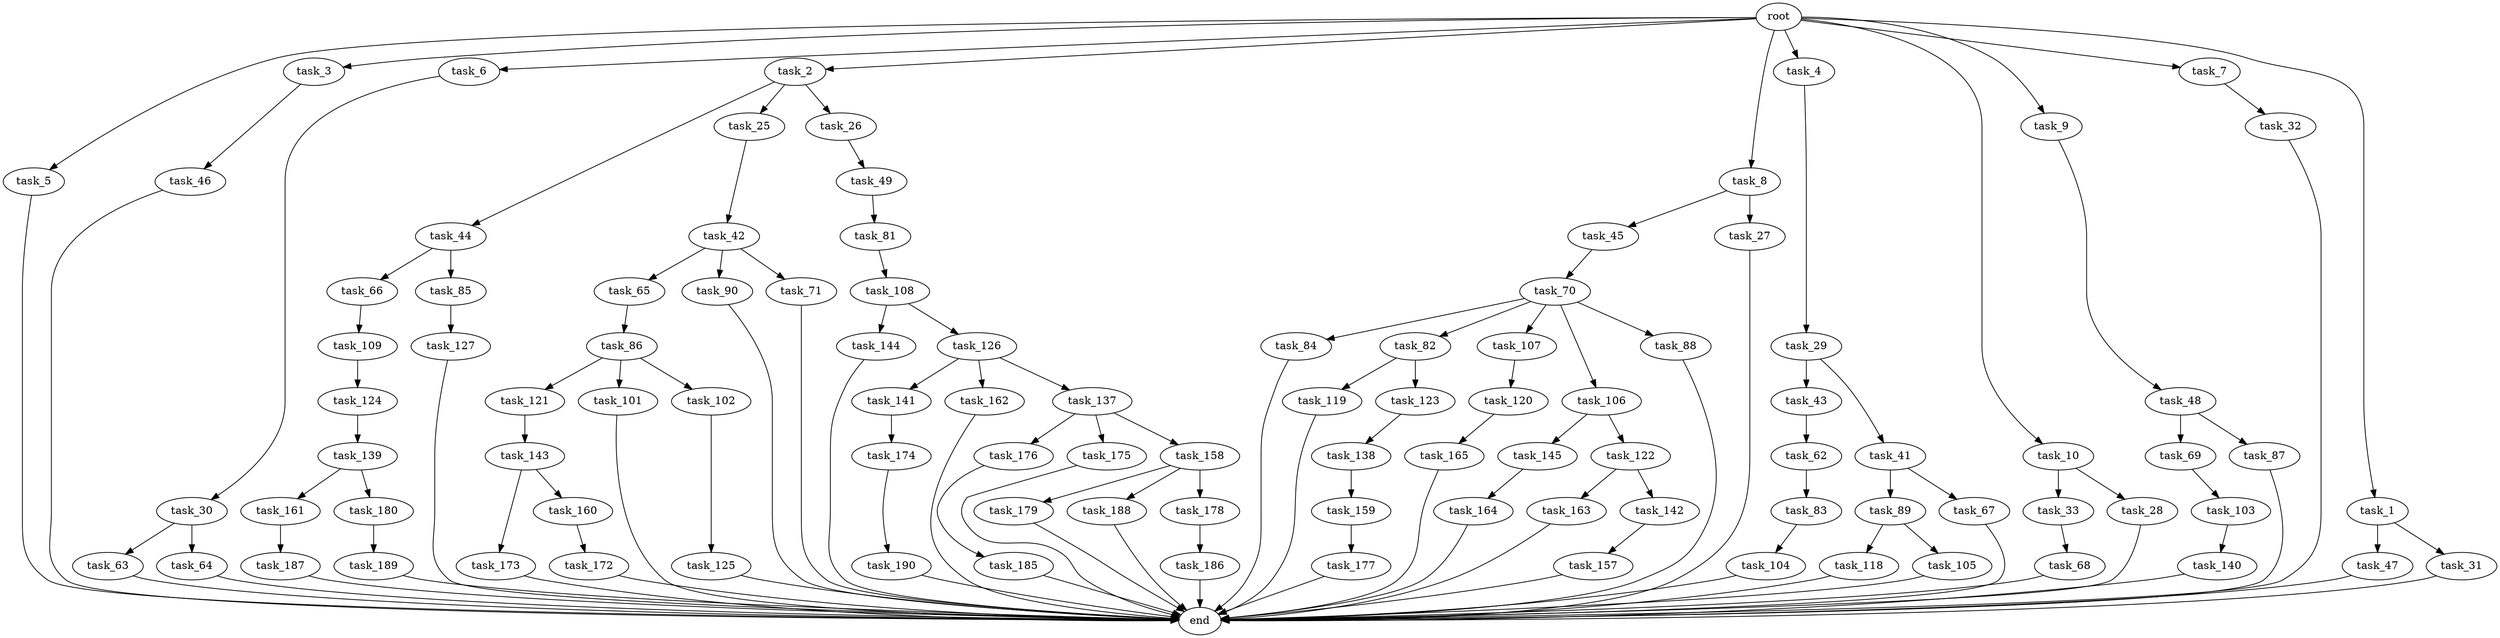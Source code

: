 digraph G {
  task_173 [size="54975581388.800003"];
  task_65 [size="69578470195.199997"];
  task_45 [size="42090679500.800003"];
  task_89 [size="30923764531.200001"];
  task_5 [size="102.400000"];
  task_47 [size="30923764531.200001"];
  task_90 [size="69578470195.199997"];
  task_3 [size="102.400000"];
  task_6 [size="102.400000"];
  task_30 [size="13743895347.200001"];
  task_2 [size="102.400000"];
  task_8 [size="102.400000"];
  task_44 [size="30923764531.200001"];
  task_163 [size="30923764531.200001"];
  task_69 [size="42090679500.800003"];
  task_84 [size="42090679500.800003"];
  task_49 [size="30923764531.200001"];
  task_187 [size="69578470195.199997"];
  task_86 [size="42090679500.800003"];
  task_145 [size="69578470195.199997"];
  task_109 [size="13743895347.200001"];
  task_177 [size="54975581388.800003"];
  task_33 [size="3435973836.800000"];
  task_118 [size="3435973836.800000"];
  task_189 [size="3435973836.800000"];
  task_138 [size="30923764531.200001"];
  task_71 [size="69578470195.199997"];
  task_160 [size="54975581388.800003"];
  task_105 [size="3435973836.800000"];
  task_48 [size="21474836480.000000"];
  task_4 [size="102.400000"];
  task_157 [size="30923764531.200001"];
  task_185 [size="85899345920.000000"];
  task_176 [size="69578470195.199997"];
  task_120 [size="85899345920.000000"];
  task_43 [size="54975581388.800003"];
  task_82 [size="42090679500.800003"];
  task_144 [size="85899345920.000000"];
  task_10 [size="102.400000"];
  task_161 [size="42090679500.800003"];
  task_127 [size="3435973836.800000"];
  task_83 [size="21474836480.000000"];
  task_103 [size="85899345920.000000"];
  task_165 [size="69578470195.199997"];
  task_62 [size="21474836480.000000"];
  task_9 [size="102.400000"];
  task_41 [size="54975581388.800003"];
  task_175 [size="69578470195.199997"];
  task_124 [size="7730941132.800000"];
  task_121 [size="30923764531.200001"];
  task_186 [size="54975581388.800003"];
  task_107 [size="42090679500.800003"];
  task_25 [size="30923764531.200001"];
  task_126 [size="85899345920.000000"];
  task_27 [size="42090679500.800003"];
  task_179 [size="85899345920.000000"];
  end [size="0.000000"];
  task_143 [size="13743895347.200001"];
  task_66 [size="30923764531.200001"];
  task_142 [size="30923764531.200001"];
  root [size="0.000000"];
  task_106 [size="42090679500.800003"];
  task_32 [size="85899345920.000000"];
  task_141 [size="85899345920.000000"];
  task_188 [size="85899345920.000000"];
  task_180 [size="42090679500.800003"];
  task_81 [size="85899345920.000000"];
  task_88 [size="42090679500.800003"];
  task_26 [size="30923764531.200001"];
  task_42 [size="7730941132.800000"];
  task_190 [size="13743895347.200001"];
  task_87 [size="42090679500.800003"];
  task_29 [size="13743895347.200001"];
  task_31 [size="30923764531.200001"];
  task_85 [size="30923764531.200001"];
  task_122 [size="69578470195.199997"];
  task_119 [size="3435973836.800000"];
  task_63 [size="69578470195.199997"];
  task_162 [size="85899345920.000000"];
  task_101 [size="30923764531.200001"];
  task_28 [size="3435973836.800000"];
  task_67 [size="30923764531.200001"];
  task_178 [size="85899345920.000000"];
  task_159 [size="13743895347.200001"];
  task_125 [size="3435973836.800000"];
  task_102 [size="30923764531.200001"];
  task_158 [size="69578470195.199997"];
  task_46 [size="21474836480.000000"];
  task_137 [size="85899345920.000000"];
  task_7 [size="102.400000"];
  task_139 [size="30923764531.200001"];
  task_164 [size="13743895347.200001"];
  task_140 [size="7730941132.800000"];
  task_1 [size="102.400000"];
  task_108 [size="54975581388.800003"];
  task_68 [size="54975581388.800003"];
  task_104 [size="54975581388.800003"];
  task_172 [size="30923764531.200001"];
  task_70 [size="3435973836.800000"];
  task_174 [size="3435973836.800000"];
  task_64 [size="69578470195.199997"];
  task_123 [size="3435973836.800000"];

  task_173 -> end [size="1.000000"];
  task_65 -> task_86 [size="411041792.000000"];
  task_45 -> task_70 [size="33554432.000000"];
  task_89 -> task_105 [size="33554432.000000"];
  task_89 -> task_118 [size="33554432.000000"];
  task_5 -> end [size="1.000000"];
  task_47 -> end [size="1.000000"];
  task_90 -> end [size="1.000000"];
  task_3 -> task_46 [size="209715200.000000"];
  task_6 -> task_30 [size="134217728.000000"];
  task_30 -> task_64 [size="679477248.000000"];
  task_30 -> task_63 [size="679477248.000000"];
  task_2 -> task_26 [size="301989888.000000"];
  task_2 -> task_44 [size="301989888.000000"];
  task_2 -> task_25 [size="301989888.000000"];
  task_8 -> task_27 [size="411041792.000000"];
  task_8 -> task_45 [size="411041792.000000"];
  task_44 -> task_66 [size="301989888.000000"];
  task_44 -> task_85 [size="301989888.000000"];
  task_163 -> end [size="1.000000"];
  task_69 -> task_103 [size="838860800.000000"];
  task_84 -> end [size="1.000000"];
  task_49 -> task_81 [size="838860800.000000"];
  task_187 -> end [size="1.000000"];
  task_86 -> task_101 [size="301989888.000000"];
  task_86 -> task_102 [size="301989888.000000"];
  task_86 -> task_121 [size="301989888.000000"];
  task_145 -> task_164 [size="134217728.000000"];
  task_109 -> task_124 [size="75497472.000000"];
  task_177 -> end [size="1.000000"];
  task_33 -> task_68 [size="536870912.000000"];
  task_118 -> end [size="1.000000"];
  task_189 -> end [size="1.000000"];
  task_138 -> task_159 [size="134217728.000000"];
  task_71 -> end [size="1.000000"];
  task_160 -> task_172 [size="301989888.000000"];
  task_105 -> end [size="1.000000"];
  task_48 -> task_87 [size="411041792.000000"];
  task_48 -> task_69 [size="411041792.000000"];
  task_4 -> task_29 [size="134217728.000000"];
  task_157 -> end [size="1.000000"];
  task_185 -> end [size="1.000000"];
  task_176 -> task_185 [size="838860800.000000"];
  task_120 -> task_165 [size="679477248.000000"];
  task_43 -> task_62 [size="209715200.000000"];
  task_82 -> task_119 [size="33554432.000000"];
  task_82 -> task_123 [size="33554432.000000"];
  task_144 -> end [size="1.000000"];
  task_10 -> task_28 [size="33554432.000000"];
  task_10 -> task_33 [size="33554432.000000"];
  task_161 -> task_187 [size="679477248.000000"];
  task_127 -> end [size="1.000000"];
  task_83 -> task_104 [size="536870912.000000"];
  task_103 -> task_140 [size="75497472.000000"];
  task_165 -> end [size="1.000000"];
  task_62 -> task_83 [size="209715200.000000"];
  task_9 -> task_48 [size="209715200.000000"];
  task_41 -> task_89 [size="301989888.000000"];
  task_41 -> task_67 [size="301989888.000000"];
  task_175 -> end [size="1.000000"];
  task_124 -> task_139 [size="301989888.000000"];
  task_121 -> task_143 [size="134217728.000000"];
  task_186 -> end [size="1.000000"];
  task_107 -> task_120 [size="838860800.000000"];
  task_25 -> task_42 [size="75497472.000000"];
  task_126 -> task_162 [size="838860800.000000"];
  task_126 -> task_141 [size="838860800.000000"];
  task_126 -> task_137 [size="838860800.000000"];
  task_27 -> end [size="1.000000"];
  task_179 -> end [size="1.000000"];
  task_143 -> task_173 [size="536870912.000000"];
  task_143 -> task_160 [size="536870912.000000"];
  task_66 -> task_109 [size="134217728.000000"];
  task_142 -> task_157 [size="301989888.000000"];
  root -> task_8 [size="1.000000"];
  root -> task_9 [size="1.000000"];
  root -> task_3 [size="1.000000"];
  root -> task_7 [size="1.000000"];
  root -> task_6 [size="1.000000"];
  root -> task_1 [size="1.000000"];
  root -> task_10 [size="1.000000"];
  root -> task_5 [size="1.000000"];
  root -> task_2 [size="1.000000"];
  root -> task_4 [size="1.000000"];
  task_106 -> task_145 [size="679477248.000000"];
  task_106 -> task_122 [size="679477248.000000"];
  task_32 -> end [size="1.000000"];
  task_141 -> task_174 [size="33554432.000000"];
  task_188 -> end [size="1.000000"];
  task_180 -> task_189 [size="33554432.000000"];
  task_81 -> task_108 [size="536870912.000000"];
  task_88 -> end [size="1.000000"];
  task_26 -> task_49 [size="301989888.000000"];
  task_42 -> task_65 [size="679477248.000000"];
  task_42 -> task_71 [size="679477248.000000"];
  task_42 -> task_90 [size="679477248.000000"];
  task_190 -> end [size="1.000000"];
  task_87 -> end [size="1.000000"];
  task_29 -> task_43 [size="536870912.000000"];
  task_29 -> task_41 [size="536870912.000000"];
  task_31 -> end [size="1.000000"];
  task_85 -> task_127 [size="33554432.000000"];
  task_122 -> task_163 [size="301989888.000000"];
  task_122 -> task_142 [size="301989888.000000"];
  task_119 -> end [size="1.000000"];
  task_63 -> end [size="1.000000"];
  task_162 -> end [size="1.000000"];
  task_101 -> end [size="1.000000"];
  task_28 -> end [size="1.000000"];
  task_67 -> end [size="1.000000"];
  task_178 -> task_186 [size="536870912.000000"];
  task_159 -> task_177 [size="536870912.000000"];
  task_125 -> end [size="1.000000"];
  task_102 -> task_125 [size="33554432.000000"];
  task_158 -> task_188 [size="838860800.000000"];
  task_158 -> task_179 [size="838860800.000000"];
  task_158 -> task_178 [size="838860800.000000"];
  task_46 -> end [size="1.000000"];
  task_137 -> task_176 [size="679477248.000000"];
  task_137 -> task_158 [size="679477248.000000"];
  task_137 -> task_175 [size="679477248.000000"];
  task_7 -> task_32 [size="838860800.000000"];
  task_139 -> task_161 [size="411041792.000000"];
  task_139 -> task_180 [size="411041792.000000"];
  task_164 -> end [size="1.000000"];
  task_140 -> end [size="1.000000"];
  task_1 -> task_47 [size="301989888.000000"];
  task_1 -> task_31 [size="301989888.000000"];
  task_108 -> task_126 [size="838860800.000000"];
  task_108 -> task_144 [size="838860800.000000"];
  task_68 -> end [size="1.000000"];
  task_104 -> end [size="1.000000"];
  task_172 -> end [size="1.000000"];
  task_70 -> task_84 [size="411041792.000000"];
  task_70 -> task_106 [size="411041792.000000"];
  task_70 -> task_107 [size="411041792.000000"];
  task_70 -> task_82 [size="411041792.000000"];
  task_70 -> task_88 [size="411041792.000000"];
  task_174 -> task_190 [size="134217728.000000"];
  task_64 -> end [size="1.000000"];
  task_123 -> task_138 [size="301989888.000000"];
}

